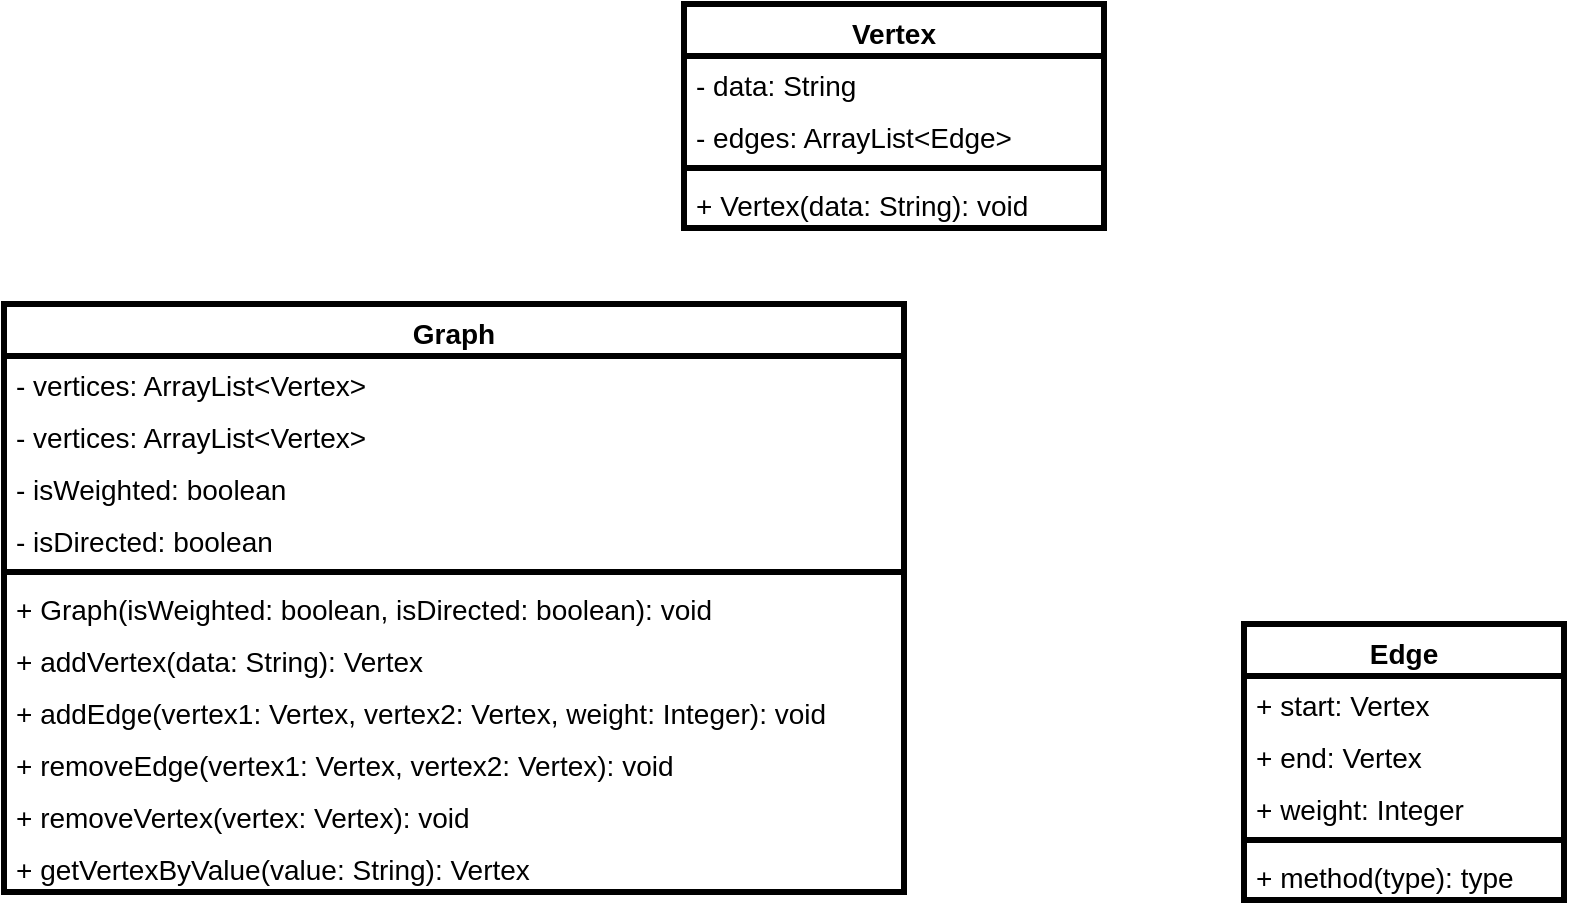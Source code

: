 <mxfile version="24.1.0" type="device">
  <diagram name="Page-1" id="LusO8w-uDZQ82IoLLCTE">
    <mxGraphModel dx="864" dy="516" grid="1" gridSize="10" guides="1" tooltips="1" connect="1" arrows="1" fold="1" page="1" pageScale="1" pageWidth="1169" pageHeight="827" math="0" shadow="0">
      <root>
        <mxCell id="0" />
        <mxCell id="1" parent="0" />
        <mxCell id="x9fCQwl261I5bFMQsJYM-1" value="Graph" style="swimlane;fontStyle=1;align=center;verticalAlign=top;childLayout=stackLayout;horizontal=1;startSize=26;horizontalStack=0;resizeParent=1;resizeParentMax=0;resizeLast=0;collapsible=1;marginBottom=0;whiteSpace=wrap;html=1;fontSize=14;strokeWidth=3;" parent="1" vertex="1">
          <mxGeometry x="70" y="210" width="450" height="294" as="geometry" />
        </mxCell>
        <mxCell id="x9fCQwl261I5bFMQsJYM-2" value="- vertices: ArrayList&amp;lt;Vertex&amp;gt;" style="text;strokeColor=none;fillColor=none;align=left;verticalAlign=top;spacingLeft=4;spacingRight=4;overflow=hidden;rotatable=0;points=[[0,0.5],[1,0.5]];portConstraint=eastwest;whiteSpace=wrap;html=1;fontSize=14;strokeWidth=3;" parent="x9fCQwl261I5bFMQsJYM-1" vertex="1">
          <mxGeometry y="26" width="450" height="26" as="geometry" />
        </mxCell>
        <mxCell id="swEvNqPrSrWUfslu8-am-2" value="- vertices: ArrayList&amp;lt;Vertex&amp;gt;" style="text;strokeColor=none;fillColor=none;align=left;verticalAlign=top;spacingLeft=4;spacingRight=4;overflow=hidden;rotatable=0;points=[[0,0.5],[1,0.5]];portConstraint=eastwest;whiteSpace=wrap;html=1;fontSize=14;strokeWidth=3;" vertex="1" parent="x9fCQwl261I5bFMQsJYM-1">
          <mxGeometry y="52" width="450" height="26" as="geometry" />
        </mxCell>
        <mxCell id="swEvNqPrSrWUfslu8-am-1" value="- isWeighted: boolean" style="text;strokeColor=none;fillColor=none;align=left;verticalAlign=top;spacingLeft=4;spacingRight=4;overflow=hidden;rotatable=0;points=[[0,0.5],[1,0.5]];portConstraint=eastwest;whiteSpace=wrap;html=1;fontSize=14;strokeWidth=3;" vertex="1" parent="x9fCQwl261I5bFMQsJYM-1">
          <mxGeometry y="78" width="450" height="26" as="geometry" />
        </mxCell>
        <mxCell id="swEvNqPrSrWUfslu8-am-3" value="- isDirected: boolean" style="text;strokeColor=none;fillColor=none;align=left;verticalAlign=top;spacingLeft=4;spacingRight=4;overflow=hidden;rotatable=0;points=[[0,0.5],[1,0.5]];portConstraint=eastwest;whiteSpace=wrap;html=1;fontSize=14;strokeWidth=3;" vertex="1" parent="x9fCQwl261I5bFMQsJYM-1">
          <mxGeometry y="104" width="450" height="26" as="geometry" />
        </mxCell>
        <mxCell id="x9fCQwl261I5bFMQsJYM-3" value="" style="line;strokeWidth=3;fillColor=none;align=left;verticalAlign=middle;spacingTop=-1;spacingLeft=3;spacingRight=3;rotatable=0;labelPosition=right;points=[];portConstraint=eastwest;strokeColor=inherit;fontSize=14;" parent="x9fCQwl261I5bFMQsJYM-1" vertex="1">
          <mxGeometry y="130" width="450" height="8" as="geometry" />
        </mxCell>
        <mxCell id="x9fCQwl261I5bFMQsJYM-4" value="+ Graph(isWeighted: boolean, isDirected: boolean): void" style="text;strokeColor=none;fillColor=none;align=left;verticalAlign=top;spacingLeft=4;spacingRight=4;overflow=hidden;rotatable=0;points=[[0,0.5],[1,0.5]];portConstraint=eastwest;whiteSpace=wrap;html=1;fontSize=14;strokeWidth=3;" parent="x9fCQwl261I5bFMQsJYM-1" vertex="1">
          <mxGeometry y="138" width="450" height="26" as="geometry" />
        </mxCell>
        <mxCell id="swEvNqPrSrWUfslu8-am-4" value="+ addVertex(data: String): Vertex" style="text;strokeColor=none;fillColor=none;align=left;verticalAlign=top;spacingLeft=4;spacingRight=4;overflow=hidden;rotatable=0;points=[[0,0.5],[1,0.5]];portConstraint=eastwest;whiteSpace=wrap;html=1;fontSize=14;strokeWidth=3;" vertex="1" parent="x9fCQwl261I5bFMQsJYM-1">
          <mxGeometry y="164" width="450" height="26" as="geometry" />
        </mxCell>
        <mxCell id="swEvNqPrSrWUfslu8-am-5" value="+ addEdge(vertex1: Vertex, vertex2: Vertex, weight: Integer): void" style="text;strokeColor=none;fillColor=none;align=left;verticalAlign=top;spacingLeft=4;spacingRight=4;overflow=hidden;rotatable=0;points=[[0,0.5],[1,0.5]];portConstraint=eastwest;whiteSpace=wrap;html=1;fontSize=14;strokeWidth=3;" vertex="1" parent="x9fCQwl261I5bFMQsJYM-1">
          <mxGeometry y="190" width="450" height="26" as="geometry" />
        </mxCell>
        <mxCell id="swEvNqPrSrWUfslu8-am-6" value="+ removeEdge(vertex1: Vertex, vertex2: Vertex): void" style="text;strokeColor=none;fillColor=none;align=left;verticalAlign=top;spacingLeft=4;spacingRight=4;overflow=hidden;rotatable=0;points=[[0,0.5],[1,0.5]];portConstraint=eastwest;whiteSpace=wrap;html=1;fontSize=14;strokeWidth=3;" vertex="1" parent="x9fCQwl261I5bFMQsJYM-1">
          <mxGeometry y="216" width="450" height="26" as="geometry" />
        </mxCell>
        <mxCell id="swEvNqPrSrWUfslu8-am-7" value="+ removeVertex(vertex: Vertex): void" style="text;strokeColor=none;fillColor=none;align=left;verticalAlign=top;spacingLeft=4;spacingRight=4;overflow=hidden;rotatable=0;points=[[0,0.5],[1,0.5]];portConstraint=eastwest;whiteSpace=wrap;html=1;fontSize=14;strokeWidth=3;" vertex="1" parent="x9fCQwl261I5bFMQsJYM-1">
          <mxGeometry y="242" width="450" height="26" as="geometry" />
        </mxCell>
        <mxCell id="swEvNqPrSrWUfslu8-am-8" value="+ getVertexByValue(value: String): Vertex" style="text;strokeColor=none;fillColor=none;align=left;verticalAlign=top;spacingLeft=4;spacingRight=4;overflow=hidden;rotatable=0;points=[[0,0.5],[1,0.5]];portConstraint=eastwest;whiteSpace=wrap;html=1;fontSize=14;strokeWidth=3;" vertex="1" parent="x9fCQwl261I5bFMQsJYM-1">
          <mxGeometry y="268" width="450" height="26" as="geometry" />
        </mxCell>
        <mxCell id="x9fCQwl261I5bFMQsJYM-5" value="Vertex&lt;div style=&quot;font-size: 14px;&quot;&gt;&lt;br style=&quot;font-size: 14px;&quot;&gt;&lt;/div&gt;" style="swimlane;fontStyle=1;align=center;verticalAlign=top;childLayout=stackLayout;horizontal=1;startSize=26;horizontalStack=0;resizeParent=1;resizeParentMax=0;resizeLast=0;collapsible=1;marginBottom=0;whiteSpace=wrap;html=1;fontSize=14;strokeWidth=3;" parent="1" vertex="1">
          <mxGeometry x="410" y="60" width="210" height="112" as="geometry" />
        </mxCell>
        <mxCell id="x9fCQwl261I5bFMQsJYM-6" value="- data: String" style="text;strokeColor=none;fillColor=none;align=left;verticalAlign=top;spacingLeft=4;spacingRight=4;overflow=hidden;rotatable=0;points=[[0,0.5],[1,0.5]];portConstraint=eastwest;whiteSpace=wrap;html=1;fontSize=14;strokeWidth=3;" parent="x9fCQwl261I5bFMQsJYM-5" vertex="1">
          <mxGeometry y="26" width="210" height="26" as="geometry" />
        </mxCell>
        <mxCell id="_URIPSMSyRfhjolUOs77-1" value="- edges: ArrayList&amp;lt;Edge&amp;gt;" style="text;strokeColor=none;fillColor=none;align=left;verticalAlign=top;spacingLeft=4;spacingRight=4;overflow=hidden;rotatable=0;points=[[0,0.5],[1,0.5]];portConstraint=eastwest;whiteSpace=wrap;html=1;fontSize=14;strokeWidth=3;" parent="x9fCQwl261I5bFMQsJYM-5" vertex="1">
          <mxGeometry y="52" width="210" height="26" as="geometry" />
        </mxCell>
        <mxCell id="x9fCQwl261I5bFMQsJYM-7" value="" style="line;strokeWidth=3;fillColor=none;align=left;verticalAlign=middle;spacingTop=-1;spacingLeft=3;spacingRight=3;rotatable=0;labelPosition=right;points=[];portConstraint=eastwest;strokeColor=inherit;fontSize=14;" parent="x9fCQwl261I5bFMQsJYM-5" vertex="1">
          <mxGeometry y="78" width="210" height="8" as="geometry" />
        </mxCell>
        <mxCell id="x9fCQwl261I5bFMQsJYM-8" value="+ Vertex(data: String): void" style="text;strokeColor=none;fillColor=none;align=left;verticalAlign=top;spacingLeft=4;spacingRight=4;overflow=hidden;rotatable=0;points=[[0,0.5],[1,0.5]];portConstraint=eastwest;whiteSpace=wrap;html=1;fontSize=14;strokeWidth=3;" parent="x9fCQwl261I5bFMQsJYM-5" vertex="1">
          <mxGeometry y="86" width="210" height="26" as="geometry" />
        </mxCell>
        <mxCell id="x9fCQwl261I5bFMQsJYM-9" value="Edge" style="swimlane;fontStyle=1;align=center;verticalAlign=top;childLayout=stackLayout;horizontal=1;startSize=26;horizontalStack=0;resizeParent=1;resizeParentMax=0;resizeLast=0;collapsible=1;marginBottom=0;whiteSpace=wrap;html=1;fontSize=14;strokeWidth=3;" parent="1" vertex="1">
          <mxGeometry x="690" y="370" width="160" height="138" as="geometry" />
        </mxCell>
        <mxCell id="x9fCQwl261I5bFMQsJYM-10" value="+ start: Vertex" style="text;strokeColor=none;fillColor=none;align=left;verticalAlign=top;spacingLeft=4;spacingRight=4;overflow=hidden;rotatable=0;points=[[0,0.5],[1,0.5]];portConstraint=eastwest;whiteSpace=wrap;html=1;fontSize=14;strokeWidth=3;" parent="x9fCQwl261I5bFMQsJYM-9" vertex="1">
          <mxGeometry y="26" width="160" height="26" as="geometry" />
        </mxCell>
        <mxCell id="x9fCQwl261I5bFMQsJYM-13" value="+ end: Vertex" style="text;strokeColor=none;fillColor=none;align=left;verticalAlign=top;spacingLeft=4;spacingRight=4;overflow=hidden;rotatable=0;points=[[0,0.5],[1,0.5]];portConstraint=eastwest;whiteSpace=wrap;html=1;fontSize=14;strokeWidth=3;" parent="x9fCQwl261I5bFMQsJYM-9" vertex="1">
          <mxGeometry y="52" width="160" height="26" as="geometry" />
        </mxCell>
        <mxCell id="x9fCQwl261I5bFMQsJYM-14" value="+ weight: Integer" style="text;strokeColor=none;fillColor=none;align=left;verticalAlign=top;spacingLeft=4;spacingRight=4;overflow=hidden;rotatable=0;points=[[0,0.5],[1,0.5]];portConstraint=eastwest;whiteSpace=wrap;html=1;fontSize=14;strokeWidth=3;" parent="x9fCQwl261I5bFMQsJYM-9" vertex="1">
          <mxGeometry y="78" width="160" height="26" as="geometry" />
        </mxCell>
        <mxCell id="x9fCQwl261I5bFMQsJYM-11" value="" style="line;strokeWidth=3;fillColor=none;align=left;verticalAlign=middle;spacingTop=-1;spacingLeft=3;spacingRight=3;rotatable=0;labelPosition=right;points=[];portConstraint=eastwest;strokeColor=inherit;fontSize=14;" parent="x9fCQwl261I5bFMQsJYM-9" vertex="1">
          <mxGeometry y="104" width="160" height="8" as="geometry" />
        </mxCell>
        <mxCell id="x9fCQwl261I5bFMQsJYM-12" value="+ method(type): type" style="text;strokeColor=none;fillColor=none;align=left;verticalAlign=top;spacingLeft=4;spacingRight=4;overflow=hidden;rotatable=0;points=[[0,0.5],[1,0.5]];portConstraint=eastwest;whiteSpace=wrap;html=1;fontSize=14;strokeWidth=3;" parent="x9fCQwl261I5bFMQsJYM-9" vertex="1">
          <mxGeometry y="112" width="160" height="26" as="geometry" />
        </mxCell>
      </root>
    </mxGraphModel>
  </diagram>
</mxfile>
